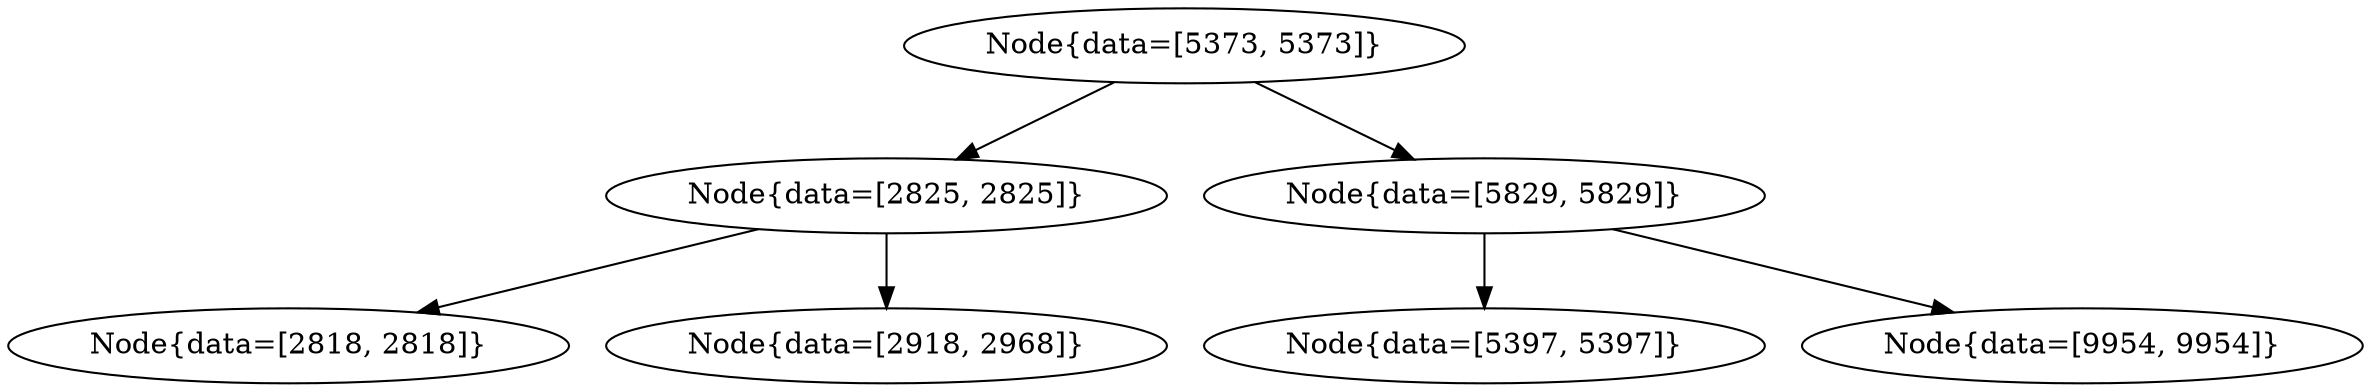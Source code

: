 digraph G{
632071960 [label="Node{data=[5373, 5373]}"]
632071960 -> 385739920
385739920 [label="Node{data=[2825, 2825]}"]
385739920 -> 452842611
452842611 [label="Node{data=[2818, 2818]}"]
385739920 -> 1076071888
1076071888 [label="Node{data=[2918, 2968]}"]
632071960 -> 7829163
7829163 [label="Node{data=[5829, 5829]}"]
7829163 -> 2031588185
2031588185 [label="Node{data=[5397, 5397]}"]
7829163 -> 230526532
230526532 [label="Node{data=[9954, 9954]}"]
}